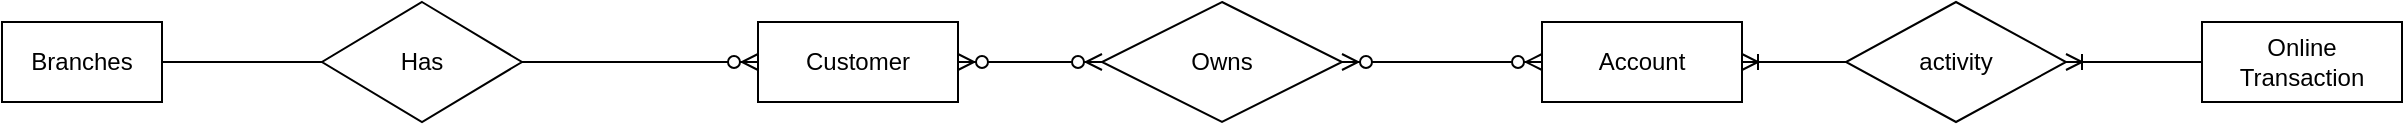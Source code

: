 <mxfile version="24.0.7" type="github">
  <diagram name="Page-1" id="kfqFHJFb_f-QRXcr78tR">
    <mxGraphModel dx="2681" dy="2171" grid="1" gridSize="10" guides="1" tooltips="1" connect="1" arrows="1" fold="1" page="1" pageScale="1" pageWidth="850" pageHeight="1100" math="0" shadow="0">
      <root>
        <mxCell id="0" />
        <mxCell id="1" parent="0" />
        <mxCell id="haIxTAdqao9FJZcNr7RL-2" value="Customer" style="whiteSpace=wrap;html=1;align=center;" vertex="1" parent="1">
          <mxGeometry x="78" y="-310" width="100" height="40" as="geometry" />
        </mxCell>
        <mxCell id="haIxTAdqao9FJZcNr7RL-7" value="Online Transaction" style="whiteSpace=wrap;html=1;align=center;" vertex="1" parent="1">
          <mxGeometry x="800" y="-310" width="100" height="40" as="geometry" />
        </mxCell>
        <mxCell id="haIxTAdqao9FJZcNr7RL-8" value="Account" style="whiteSpace=wrap;html=1;align=center;" vertex="1" parent="1">
          <mxGeometry x="470" y="-310" width="100" height="40" as="geometry" />
        </mxCell>
        <mxCell id="haIxTAdqao9FJZcNr7RL-11" value="Branches" style="whiteSpace=wrap;html=1;align=center;" vertex="1" parent="1">
          <mxGeometry x="-300" y="-310" width="80" height="40" as="geometry" />
        </mxCell>
        <mxCell id="haIxTAdqao9FJZcNr7RL-14" value="" style="edgeStyle=entityRelationEdgeStyle;fontSize=12;html=1;endArrow=ERzeroToMany;endFill=1;rounded=0;entryX=0;entryY=0.5;entryDx=0;entryDy=0;" edge="1" parent="1" source="haIxTAdqao9FJZcNr7RL-13" target="haIxTAdqao9FJZcNr7RL-2">
          <mxGeometry width="100" height="100" relative="1" as="geometry">
            <mxPoint x="50" y="-30" as="sourcePoint" />
            <mxPoint x="210.0" y="-210" as="targetPoint" />
            <Array as="points">
              <mxPoint x="300" y="-20" />
              <mxPoint x="210" y="-80" />
              <mxPoint x="210" y="-190" />
            </Array>
          </mxGeometry>
        </mxCell>
        <mxCell id="haIxTAdqao9FJZcNr7RL-13" value="Has" style="shape=rhombus;perimeter=rhombusPerimeter;whiteSpace=wrap;html=1;align=center;" vertex="1" parent="1">
          <mxGeometry x="-140" y="-320" width="100" height="60" as="geometry" />
        </mxCell>
        <mxCell id="haIxTAdqao9FJZcNr7RL-18" value="" style="endArrow=none;html=1;rounded=0;exitX=0;exitY=0.5;exitDx=0;exitDy=0;entryX=1;entryY=0.5;entryDx=0;entryDy=0;" edge="1" parent="1" source="haIxTAdqao9FJZcNr7RL-13" target="haIxTAdqao9FJZcNr7RL-11">
          <mxGeometry relative="1" as="geometry">
            <mxPoint x="130" y="-100" as="sourcePoint" />
            <mxPoint x="290" y="-100" as="targetPoint" />
          </mxGeometry>
        </mxCell>
        <mxCell id="haIxTAdqao9FJZcNr7RL-23" value="" style="edgeStyle=entityRelationEdgeStyle;fontSize=12;html=1;endArrow=ERzeroToMany;endFill=1;startArrow=ERzeroToMany;rounded=0;exitX=1;exitY=0.5;exitDx=0;exitDy=0;entryX=0;entryY=0.5;entryDx=0;entryDy=0;" edge="1" parent="1" source="haIxTAdqao9FJZcNr7RL-9" target="haIxTAdqao9FJZcNr7RL-8">
          <mxGeometry width="100" height="100" relative="1" as="geometry">
            <mxPoint x="370" y="-290" as="sourcePoint" />
            <mxPoint x="518" y="-280" as="targetPoint" />
            <Array as="points">
              <mxPoint x="440" y="-270" />
            </Array>
          </mxGeometry>
        </mxCell>
        <mxCell id="haIxTAdqao9FJZcNr7RL-24" value="" style="edgeStyle=entityRelationEdgeStyle;fontSize=12;html=1;endArrow=ERzeroToMany;endFill=1;startArrow=ERzeroToMany;rounded=0;exitX=1;exitY=0.5;exitDx=0;exitDy=0;entryX=0;entryY=0.5;entryDx=0;entryDy=0;" edge="1" parent="1" source="haIxTAdqao9FJZcNr7RL-2" target="haIxTAdqao9FJZcNr7RL-9">
          <mxGeometry width="100" height="100" relative="1" as="geometry">
            <mxPoint x="150" y="-310" as="sourcePoint" />
            <mxPoint x="480" y="-310" as="targetPoint" />
          </mxGeometry>
        </mxCell>
        <mxCell id="haIxTAdqao9FJZcNr7RL-9" value="Owns" style="shape=rhombus;perimeter=rhombusPerimeter;whiteSpace=wrap;html=1;align=center;" vertex="1" parent="1">
          <mxGeometry x="250" y="-320" width="120" height="60" as="geometry" />
        </mxCell>
        <mxCell id="haIxTAdqao9FJZcNr7RL-26" value="" style="edgeStyle=entityRelationEdgeStyle;fontSize=12;html=1;endArrow=ERoneToMany;rounded=0;entryX=1;entryY=0.5;entryDx=0;entryDy=0;exitX=0;exitY=0.5;exitDx=0;exitDy=0;" edge="1" parent="1" source="haIxTAdqao9FJZcNr7RL-10" target="haIxTAdqao9FJZcNr7RL-8">
          <mxGeometry width="100" height="100" relative="1" as="geometry">
            <mxPoint x="822.5" y="-360.0" as="sourcePoint" />
            <mxPoint x="627.5" y="-320.0" as="targetPoint" />
            <Array as="points">
              <mxPoint x="677.5" y="-340" />
            </Array>
          </mxGeometry>
        </mxCell>
        <mxCell id="haIxTAdqao9FJZcNr7RL-27" value="" style="edgeStyle=entityRelationEdgeStyle;fontSize=12;html=1;endArrow=ERoneToMany;rounded=0;entryX=1;entryY=0.5;entryDx=0;entryDy=0;exitX=0;exitY=0.5;exitDx=0;exitDy=0;" edge="1" parent="1" source="haIxTAdqao9FJZcNr7RL-7" target="haIxTAdqao9FJZcNr7RL-10">
          <mxGeometry width="100" height="100" relative="1" as="geometry">
            <mxPoint x="960" y="-200" as="sourcePoint" />
            <mxPoint x="720" y="-210" as="targetPoint" />
            <Array as="points">
              <mxPoint x="910" y="-160" />
              <mxPoint x="890" y="-220" />
              <mxPoint x="900" y="-210" />
              <mxPoint x="880" y="-230" />
              <mxPoint x="820" y="-240" />
            </Array>
          </mxGeometry>
        </mxCell>
        <mxCell id="haIxTAdqao9FJZcNr7RL-10" value="activity" style="shape=rhombus;perimeter=rhombusPerimeter;whiteSpace=wrap;html=1;align=center;" vertex="1" parent="1">
          <mxGeometry x="622" y="-320" width="110" height="60" as="geometry" />
        </mxCell>
      </root>
    </mxGraphModel>
  </diagram>
</mxfile>
